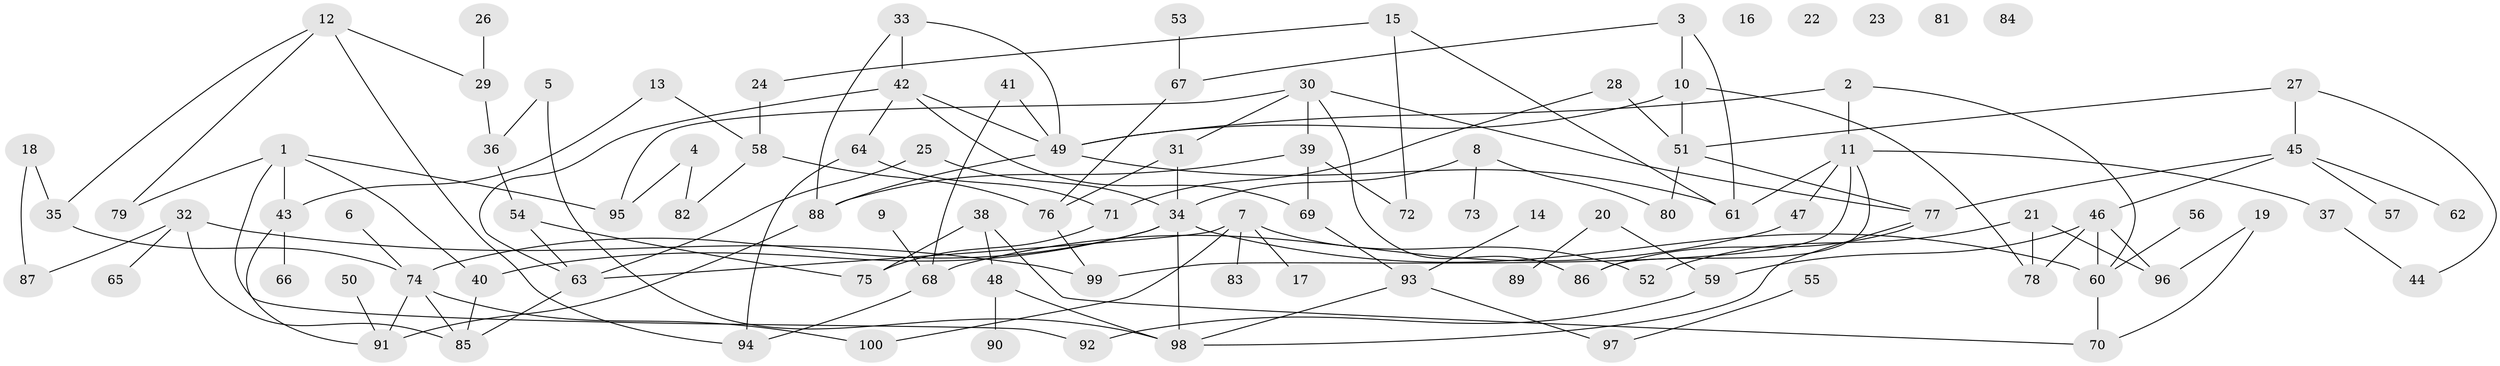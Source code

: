 // coarse degree distribution, {6: 0.0625, 7: 0.03125, 5: 0.078125, 2: 0.21875, 3: 0.1875, 1: 0.125, 4: 0.1875, 0: 0.078125, 11: 0.015625, 8: 0.015625}
// Generated by graph-tools (version 1.1) at 2025/41/03/06/25 10:41:23]
// undirected, 100 vertices, 139 edges
graph export_dot {
graph [start="1"]
  node [color=gray90,style=filled];
  1;
  2;
  3;
  4;
  5;
  6;
  7;
  8;
  9;
  10;
  11;
  12;
  13;
  14;
  15;
  16;
  17;
  18;
  19;
  20;
  21;
  22;
  23;
  24;
  25;
  26;
  27;
  28;
  29;
  30;
  31;
  32;
  33;
  34;
  35;
  36;
  37;
  38;
  39;
  40;
  41;
  42;
  43;
  44;
  45;
  46;
  47;
  48;
  49;
  50;
  51;
  52;
  53;
  54;
  55;
  56;
  57;
  58;
  59;
  60;
  61;
  62;
  63;
  64;
  65;
  66;
  67;
  68;
  69;
  70;
  71;
  72;
  73;
  74;
  75;
  76;
  77;
  78;
  79;
  80;
  81;
  82;
  83;
  84;
  85;
  86;
  87;
  88;
  89;
  90;
  91;
  92;
  93;
  94;
  95;
  96;
  97;
  98;
  99;
  100;
  1 -- 40;
  1 -- 43;
  1 -- 79;
  1 -- 92;
  1 -- 95;
  2 -- 11;
  2 -- 49;
  2 -- 60;
  3 -- 10;
  3 -- 61;
  3 -- 67;
  4 -- 82;
  4 -- 95;
  5 -- 36;
  5 -- 98;
  6 -- 74;
  7 -- 17;
  7 -- 52;
  7 -- 63;
  7 -- 83;
  7 -- 100;
  8 -- 34;
  8 -- 73;
  8 -- 80;
  9 -- 68;
  10 -- 49;
  10 -- 51;
  10 -- 78;
  11 -- 37;
  11 -- 47;
  11 -- 61;
  11 -- 86;
  11 -- 99;
  12 -- 29;
  12 -- 35;
  12 -- 79;
  12 -- 94;
  13 -- 43;
  13 -- 58;
  14 -- 93;
  15 -- 24;
  15 -- 61;
  15 -- 72;
  18 -- 35;
  18 -- 87;
  19 -- 70;
  19 -- 96;
  20 -- 59;
  20 -- 89;
  21 -- 52;
  21 -- 78;
  21 -- 96;
  24 -- 58;
  25 -- 34;
  25 -- 63;
  26 -- 29;
  27 -- 44;
  27 -- 45;
  27 -- 51;
  28 -- 51;
  28 -- 71;
  29 -- 36;
  30 -- 31;
  30 -- 39;
  30 -- 77;
  30 -- 86;
  30 -- 95;
  31 -- 34;
  31 -- 76;
  32 -- 65;
  32 -- 85;
  32 -- 87;
  32 -- 99;
  33 -- 42;
  33 -- 49;
  33 -- 88;
  34 -- 40;
  34 -- 60;
  34 -- 74;
  34 -- 98;
  35 -- 74;
  36 -- 54;
  37 -- 44;
  38 -- 48;
  38 -- 70;
  38 -- 75;
  39 -- 69;
  39 -- 72;
  39 -- 88;
  40 -- 85;
  41 -- 49;
  41 -- 68;
  42 -- 49;
  42 -- 63;
  42 -- 64;
  42 -- 69;
  43 -- 66;
  43 -- 91;
  45 -- 46;
  45 -- 57;
  45 -- 62;
  45 -- 77;
  46 -- 59;
  46 -- 60;
  46 -- 78;
  46 -- 96;
  47 -- 68;
  48 -- 90;
  48 -- 98;
  49 -- 61;
  49 -- 88;
  50 -- 91;
  51 -- 77;
  51 -- 80;
  53 -- 67;
  54 -- 63;
  54 -- 75;
  55 -- 97;
  56 -- 60;
  58 -- 76;
  58 -- 82;
  59 -- 92;
  60 -- 70;
  63 -- 85;
  64 -- 71;
  64 -- 94;
  67 -- 76;
  68 -- 94;
  69 -- 93;
  71 -- 75;
  74 -- 85;
  74 -- 91;
  74 -- 100;
  76 -- 99;
  77 -- 86;
  77 -- 98;
  88 -- 91;
  93 -- 97;
  93 -- 98;
}
